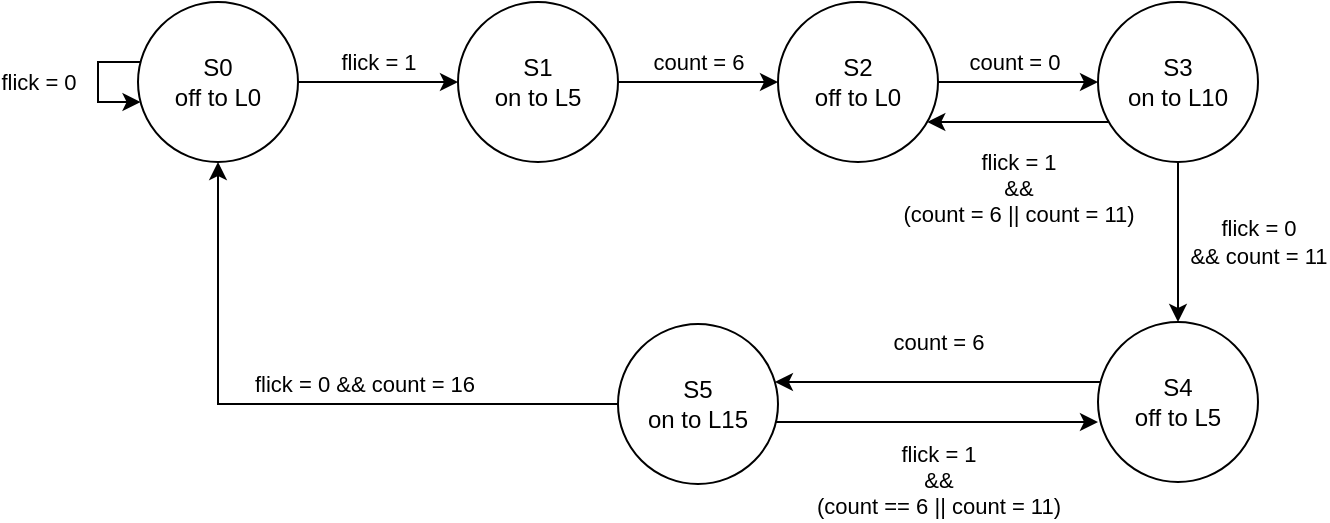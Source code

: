 <mxfile version="20.8.23" type="device"><diagram id="C5RBs43oDa-KdzZeNtuy" name="Page-1"><mxGraphModel dx="-132" dy="443" grid="1" gridSize="10" guides="1" tooltips="1" connect="1" arrows="1" fold="1" page="1" pageScale="1" pageWidth="827" pageHeight="1169" math="0" shadow="0"><root><mxCell id="WIyWlLk6GJQsqaUBKTNV-0"/><mxCell id="WIyWlLk6GJQsqaUBKTNV-1" parent="WIyWlLk6GJQsqaUBKTNV-0"/><mxCell id="PKZxyleu8_vR9Rp4Pl9p-107" value="" style="edgeStyle=orthogonalEdgeStyle;rounded=0;orthogonalLoop=1;jettySize=auto;html=1;" parent="WIyWlLk6GJQsqaUBKTNV-1" source="PKZxyleu8_vR9Rp4Pl9p-109" target="PKZxyleu8_vR9Rp4Pl9p-114" edge="1"><mxGeometry relative="1" as="geometry"/></mxCell><mxCell id="PKZxyleu8_vR9Rp4Pl9p-108" value="flick = 1" style="edgeLabel;html=1;align=center;verticalAlign=middle;resizable=0;points=[];" parent="PKZxyleu8_vR9Rp4Pl9p-107" vertex="1" connectable="0"><mxGeometry x="-0.323" y="-2" relative="1" as="geometry"><mxPoint x="13" y="-12" as="offset"/></mxGeometry></mxCell><mxCell id="PKZxyleu8_vR9Rp4Pl9p-109" value="S0&lt;br&gt;off to L0" style="ellipse;whiteSpace=wrap;html=1;aspect=fixed;" parent="WIyWlLk6GJQsqaUBKTNV-1" vertex="1"><mxGeometry x="950" y="250" width="80" height="80" as="geometry"/></mxCell><mxCell id="PKZxyleu8_vR9Rp4Pl9p-110" value="" style="edgeStyle=orthogonalEdgeStyle;rounded=0;orthogonalLoop=1;jettySize=auto;html=1;" parent="WIyWlLk6GJQsqaUBKTNV-1" source="PKZxyleu8_vR9Rp4Pl9p-114" target="PKZxyleu8_vR9Rp4Pl9p-117" edge="1"><mxGeometry relative="1" as="geometry"/></mxCell><mxCell id="PKZxyleu8_vR9Rp4Pl9p-111" value="count = 6" style="edgeLabel;html=1;align=center;verticalAlign=middle;resizable=0;points=[];" parent="PKZxyleu8_vR9Rp4Pl9p-110" vertex="1" connectable="0"><mxGeometry x="-0.362" y="-2" relative="1" as="geometry"><mxPoint x="14" y="-12" as="offset"/></mxGeometry></mxCell><mxCell id="PKZxyleu8_vR9Rp4Pl9p-114" value="S1&lt;br&gt;on to L5" style="ellipse;whiteSpace=wrap;html=1;aspect=fixed;" parent="WIyWlLk6GJQsqaUBKTNV-1" vertex="1"><mxGeometry x="1110" y="250" width="80" height="80" as="geometry"/></mxCell><mxCell id="PKZxyleu8_vR9Rp4Pl9p-115" value="" style="edgeStyle=orthogonalEdgeStyle;rounded=0;orthogonalLoop=1;jettySize=auto;html=1;" parent="WIyWlLk6GJQsqaUBKTNV-1" source="PKZxyleu8_vR9Rp4Pl9p-117" target="PKZxyleu8_vR9Rp4Pl9p-123" edge="1"><mxGeometry relative="1" as="geometry"/></mxCell><mxCell id="PKZxyleu8_vR9Rp4Pl9p-116" value="count = 0" style="edgeLabel;html=1;align=center;verticalAlign=middle;resizable=0;points=[];" parent="PKZxyleu8_vR9Rp4Pl9p-115" vertex="1" connectable="0"><mxGeometry x="-0.318" y="1" relative="1" as="geometry"><mxPoint x="10" y="-9" as="offset"/></mxGeometry></mxCell><mxCell id="PKZxyleu8_vR9Rp4Pl9p-117" value="S2&lt;br&gt;off to L0" style="ellipse;whiteSpace=wrap;html=1;aspect=fixed;" parent="WIyWlLk6GJQsqaUBKTNV-1" vertex="1"><mxGeometry x="1270" y="250" width="80" height="80" as="geometry"/></mxCell><mxCell id="PKZxyleu8_vR9Rp4Pl9p-118" value="" style="edgeStyle=orthogonalEdgeStyle;rounded=0;orthogonalLoop=1;jettySize=auto;html=1;" parent="WIyWlLk6GJQsqaUBKTNV-1" source="PKZxyleu8_vR9Rp4Pl9p-123" target="PKZxyleu8_vR9Rp4Pl9p-126" edge="1"><mxGeometry relative="1" as="geometry"/></mxCell><mxCell id="PKZxyleu8_vR9Rp4Pl9p-119" value="flick = 0&lt;br&gt;&amp;amp;&amp;amp; count = 11" style="edgeLabel;html=1;align=center;verticalAlign=middle;resizable=0;points=[];" parent="PKZxyleu8_vR9Rp4Pl9p-118" vertex="1" connectable="0"><mxGeometry x="-0.238" relative="1" as="geometry"><mxPoint x="40" y="9" as="offset"/></mxGeometry></mxCell><mxCell id="PKZxyleu8_vR9Rp4Pl9p-121" style="edgeStyle=orthogonalEdgeStyle;rounded=0;orthogonalLoop=1;jettySize=auto;html=1;" parent="WIyWlLk6GJQsqaUBKTNV-1" source="PKZxyleu8_vR9Rp4Pl9p-123" target="PKZxyleu8_vR9Rp4Pl9p-117" edge="1"><mxGeometry relative="1" as="geometry"><Array as="points"><mxPoint x="1390" y="310"/><mxPoint x="1390" y="310"/></Array></mxGeometry></mxCell><mxCell id="PKZxyleu8_vR9Rp4Pl9p-122" value="flick = 1&lt;br style=&quot;border-color: var(--border-color);&quot;&gt;&amp;amp;&amp;amp;&lt;br style=&quot;border-color: var(--border-color);&quot;&gt;(count = 6 || count = 11)" style="edgeLabel;html=1;align=center;verticalAlign=middle;resizable=0;points=[];" parent="PKZxyleu8_vR9Rp4Pl9p-121" vertex="1" connectable="0"><mxGeometry x="0.289" y="-1" relative="1" as="geometry"><mxPoint x="13" y="34" as="offset"/></mxGeometry></mxCell><mxCell id="PKZxyleu8_vR9Rp4Pl9p-123" value="S3&lt;br&gt;on to L10" style="ellipse;whiteSpace=wrap;html=1;aspect=fixed;" parent="WIyWlLk6GJQsqaUBKTNV-1" vertex="1"><mxGeometry x="1430" y="250" width="80" height="80" as="geometry"/></mxCell><mxCell id="PKZxyleu8_vR9Rp4Pl9p-124" value="" style="edgeStyle=orthogonalEdgeStyle;rounded=0;orthogonalLoop=1;jettySize=auto;html=1;" parent="WIyWlLk6GJQsqaUBKTNV-1" source="PKZxyleu8_vR9Rp4Pl9p-126" target="PKZxyleu8_vR9Rp4Pl9p-133" edge="1"><mxGeometry relative="1" as="geometry"><Array as="points"><mxPoint x="1380" y="440"/><mxPoint x="1380" y="440"/></Array></mxGeometry></mxCell><mxCell id="PKZxyleu8_vR9Rp4Pl9p-125" value="count = 6" style="edgeLabel;html=1;align=center;verticalAlign=middle;resizable=0;points=[];" parent="PKZxyleu8_vR9Rp4Pl9p-124" vertex="1" connectable="0"><mxGeometry x="0.37" relative="1" as="geometry"><mxPoint x="30" y="-20" as="offset"/></mxGeometry></mxCell><mxCell id="PKZxyleu8_vR9Rp4Pl9p-126" value="S4&lt;br&gt;off to L5" style="ellipse;whiteSpace=wrap;html=1;aspect=fixed;" parent="WIyWlLk6GJQsqaUBKTNV-1" vertex="1"><mxGeometry x="1430" y="410" width="80" height="80" as="geometry"/></mxCell><mxCell id="PKZxyleu8_vR9Rp4Pl9p-127" style="edgeStyle=orthogonalEdgeStyle;rounded=0;orthogonalLoop=1;jettySize=auto;html=1;entryX=0.5;entryY=1;entryDx=0;entryDy=0;" parent="WIyWlLk6GJQsqaUBKTNV-1" source="PKZxyleu8_vR9Rp4Pl9p-133" target="PKZxyleu8_vR9Rp4Pl9p-109" edge="1"><mxGeometry relative="1" as="geometry"/></mxCell><mxCell id="PKZxyleu8_vR9Rp4Pl9p-128" value="flick = 0 &amp;amp;&amp;amp; count = 16" style="edgeLabel;html=1;align=center;verticalAlign=middle;resizable=0;points=[];" parent="PKZxyleu8_vR9Rp4Pl9p-127" vertex="1" connectable="0"><mxGeometry x="0.069" relative="1" as="geometry"><mxPoint x="44" y="-10" as="offset"/></mxGeometry></mxCell><mxCell id="PKZxyleu8_vR9Rp4Pl9p-131" style="edgeStyle=orthogonalEdgeStyle;rounded=0;orthogonalLoop=1;jettySize=auto;html=1;" parent="WIyWlLk6GJQsqaUBKTNV-1" source="PKZxyleu8_vR9Rp4Pl9p-133" edge="1"><mxGeometry relative="1" as="geometry"><mxPoint x="1430" y="460" as="targetPoint"/><Array as="points"><mxPoint x="1330" y="460"/><mxPoint x="1330" y="460"/></Array></mxGeometry></mxCell><mxCell id="PKZxyleu8_vR9Rp4Pl9p-132" value="flick = 1&lt;br style=&quot;border-color: var(--border-color);&quot;&gt;&amp;amp;&amp;amp;&lt;br style=&quot;border-color: var(--border-color);&quot;&gt;(count == 6 || count = 11)" style="edgeLabel;html=1;align=center;verticalAlign=middle;resizable=0;points=[];" parent="PKZxyleu8_vR9Rp4Pl9p-131" vertex="1" connectable="0"><mxGeometry x="-0.083" y="2" relative="1" as="geometry"><mxPoint x="7" y="31" as="offset"/></mxGeometry></mxCell><mxCell id="PKZxyleu8_vR9Rp4Pl9p-133" value="S5&lt;br&gt;on to L15" style="ellipse;whiteSpace=wrap;html=1;aspect=fixed;" parent="WIyWlLk6GJQsqaUBKTNV-1" vertex="1"><mxGeometry x="1190" y="411" width="80" height="80" as="geometry"/></mxCell><mxCell id="PKZxyleu8_vR9Rp4Pl9p-134" style="edgeStyle=orthogonalEdgeStyle;rounded=0;orthogonalLoop=1;jettySize=auto;html=1;" parent="WIyWlLk6GJQsqaUBKTNV-1" source="PKZxyleu8_vR9Rp4Pl9p-109" target="PKZxyleu8_vR9Rp4Pl9p-109" edge="1"><mxGeometry relative="1" as="geometry"><Array as="points"><mxPoint x="930" y="290"/></Array></mxGeometry></mxCell><mxCell id="PKZxyleu8_vR9Rp4Pl9p-135" value="flick = 0" style="edgeLabel;html=1;align=center;verticalAlign=middle;resizable=0;points=[];" parent="PKZxyleu8_vR9Rp4Pl9p-134" vertex="1" connectable="0"><mxGeometry x="-0.192" y="1" relative="1" as="geometry"><mxPoint x="-31" y="6" as="offset"/></mxGeometry></mxCell></root></mxGraphModel></diagram></mxfile>